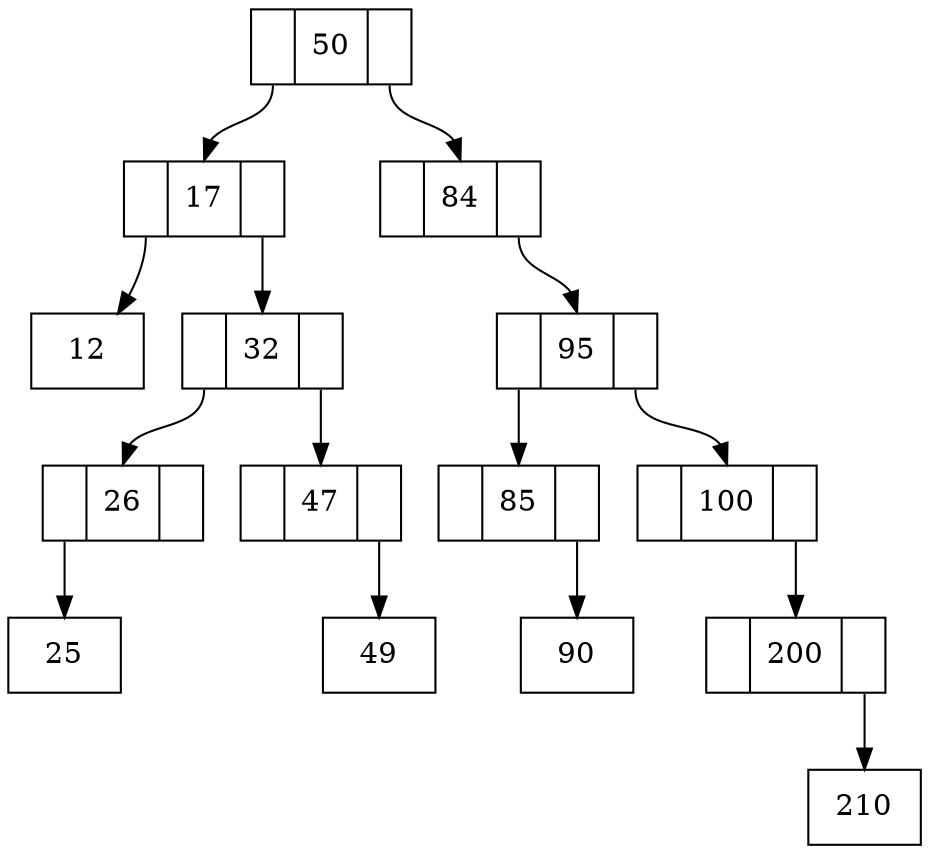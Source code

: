 digraph Tree{
	node [shape = record];
	node_50[label="<C0> | <C3>50 | <C1>"];
	node_17[label="<C0> | <C3>17 | <C1>"];
	node_12[label="<C3>12"];
	node_17:C0 -> node_12:C3;
	node_32[label="<C0> | <C3>32 | <C1>"];
	node_26[label="<C0> | <C3>26 | <C1>"];
	node_25[label="<C3>25"];
	node_26:C0 -> node_25:C3;
	node_32:C0 -> node_26:C3;
	node_47[label="<C0> | <C3>47 | <C1>"];
	node_49[label="<C3>49"];
	node_47:C1 -> node_49:C3;
	node_32:C1 -> node_47:C3;
	node_17:C1 -> node_32:C3;
	node_50:C0 -> node_17:C3;
	node_84[label="<C0> | <C3>84 | <C1>"];
	node_95[label="<C0> | <C3>95 | <C1>"];
	node_85[label="<C0> | <C3>85 | <C1>"];
	node_90[label="<C3>90"];
	node_85:C1 -> node_90:C3;
	node_95:C0 -> node_85:C3;
	node_100[label="<C0> | <C3>100 | <C1>"];
	node_200[label="<C0> | <C3>200 | <C1>"];
	node_210[label="<C3>210"];
	node_200:C1 -> node_210:C3;
	node_100:C1 -> node_200:C3;
	node_95:C1 -> node_100:C3;
	node_84:C1 -> node_95:C3;
	node_50:C1 -> node_84:C3;
}